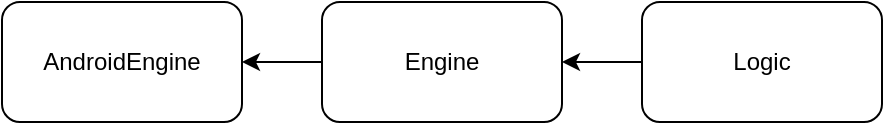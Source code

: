 <mxfile version="22.1.11" type="github">
  <diagram name="Página-1" id="UV5B30JB2ptnzW7TbZCq">
    <mxGraphModel dx="1050" dy="522" grid="1" gridSize="10" guides="1" tooltips="1" connect="1" arrows="1" fold="1" page="1" pageScale="1" pageWidth="827" pageHeight="1169" math="0" shadow="0">
      <root>
        <mxCell id="0" />
        <mxCell id="1" parent="0" />
        <mxCell id="2YZI_rBolMNElZ_bL6QK-5" style="edgeStyle=orthogonalEdgeStyle;rounded=0;orthogonalLoop=1;jettySize=auto;html=1;exitX=0;exitY=0.5;exitDx=0;exitDy=0;" edge="1" parent="1" source="2YZI_rBolMNElZ_bL6QK-1" target="2YZI_rBolMNElZ_bL6QK-3">
          <mxGeometry relative="1" as="geometry" />
        </mxCell>
        <mxCell id="2YZI_rBolMNElZ_bL6QK-1" value="Engine" style="rounded=1;whiteSpace=wrap;html=1;" vertex="1" parent="1">
          <mxGeometry x="340" y="250" width="120" height="60" as="geometry" />
        </mxCell>
        <mxCell id="2YZI_rBolMNElZ_bL6QK-8" style="edgeStyle=orthogonalEdgeStyle;rounded=0;orthogonalLoop=1;jettySize=auto;html=1;exitX=0;exitY=0.5;exitDx=0;exitDy=0;entryX=1;entryY=0.5;entryDx=0;entryDy=0;" edge="1" parent="1" source="2YZI_rBolMNElZ_bL6QK-2" target="2YZI_rBolMNElZ_bL6QK-1">
          <mxGeometry relative="1" as="geometry" />
        </mxCell>
        <mxCell id="2YZI_rBolMNElZ_bL6QK-2" value="Logic" style="rounded=1;whiteSpace=wrap;html=1;" vertex="1" parent="1">
          <mxGeometry x="500" y="250" width="120" height="60" as="geometry" />
        </mxCell>
        <mxCell id="2YZI_rBolMNElZ_bL6QK-3" value="AndroidEngine" style="rounded=1;whiteSpace=wrap;html=1;" vertex="1" parent="1">
          <mxGeometry x="180" y="250" width="120" height="60" as="geometry" />
        </mxCell>
      </root>
    </mxGraphModel>
  </diagram>
</mxfile>
